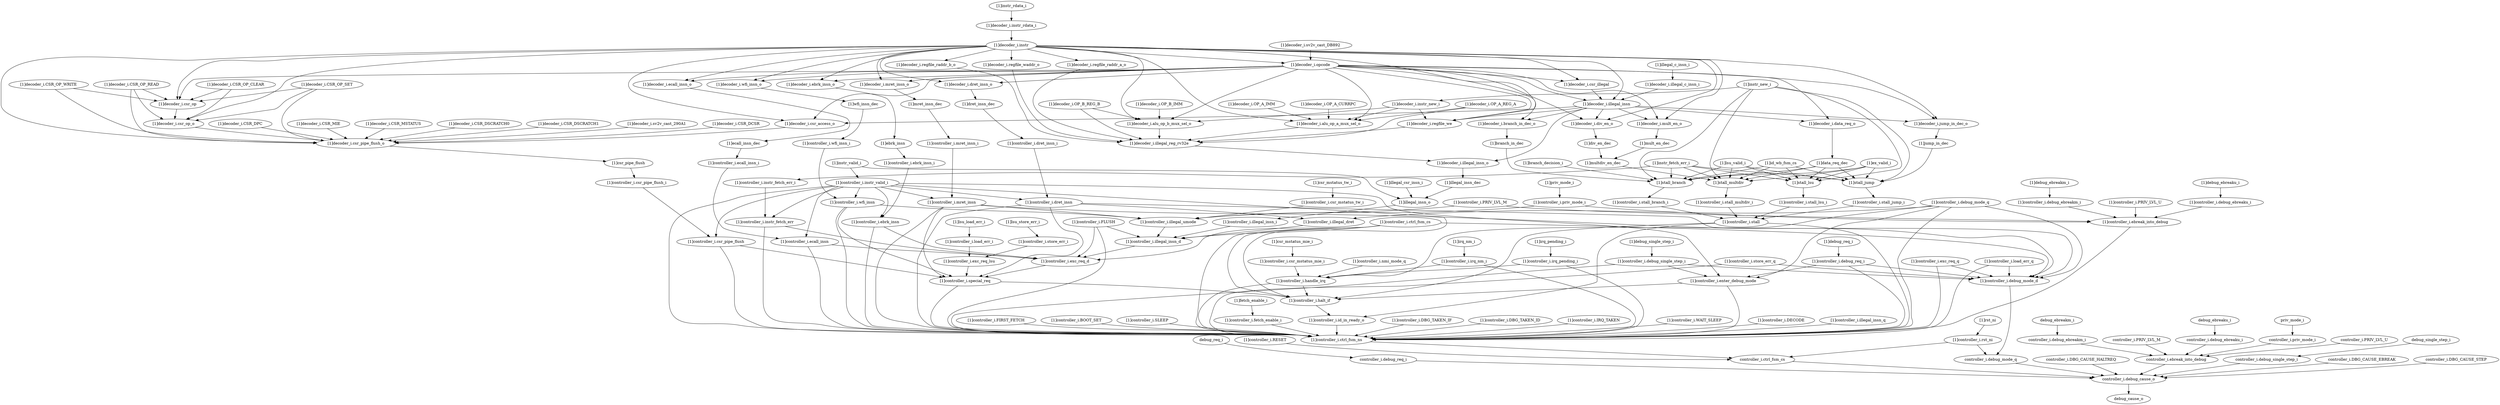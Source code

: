 strict digraph "" {
	"[1]decoder_i.regfile_waddr_o"	 [complexity=46,
		importance=0.213745114519,
		rank=0.00464663292432];
	"[1]decoder_i.illegal_reg_rv32e"	 [complexity=37,
		importance=0.212245179777,
		rank=0.00573635621019];
	"[1]decoder_i.regfile_waddr_o" -> "[1]decoder_i.illegal_reg_rv32e";
	"[1]controller_i.debug_mode_q"	 [complexity=6,
		importance=0.0158747443398,
		rank=0.0026457907233];
	"[1]controller_i.debug_mode_d"	 [complexity=4,
		importance=0.0131442537625,
		rank=0.00328606344063];
	"[1]controller_i.debug_mode_q" -> "[1]controller_i.debug_mode_d";
	"[1]controller_i.ctrl_fsm_ns"	 [complexity=3,
		importance=0.0518792102703,
		rank=0.0172930700901];
	"[1]controller_i.debug_mode_q" -> "[1]controller_i.ctrl_fsm_ns";
	"[1]controller_i.handle_irq"	 [complexity=12,
		importance=0.18243882846,
		rank=0.015203235705];
	"[1]controller_i.debug_mode_q" -> "[1]controller_i.handle_irq";
	"[1]controller_i.illegal_dret"	 [complexity=30,
		importance=0.195979630509,
		rank=0.00653265435031];
	"[1]controller_i.debug_mode_q" -> "[1]controller_i.illegal_dret";
	"[1]controller_i.enter_debug_mode"	 [complexity=12,
		importance=0.240524892425,
		rank=0.0200437410354];
	"[1]controller_i.debug_mode_q" -> "[1]controller_i.enter_debug_mode";
	"[1]decoder_i.csr_op"	 [complexity=35,
		importance=3.15765375142,
		rank=0.0902186786121];
	"[1]decoder_i.csr_op_o"	 [complexity=28,
		importance=1.05168854892,
		rank=0.0375603053187];
	"[1]decoder_i.csr_op" -> "[1]decoder_i.csr_op_o";
	"[1]controller_i.store_err_i"	 [complexity=20,
		importance=0.189168369576,
		rank=0.00945841847881];
	"[1]controller_i.exc_req_lsu"	 [complexity=17,
		importance=0.186924408704,
		rank=0.0109955534532];
	"[1]controller_i.store_err_i" -> "[1]controller_i.exc_req_lsu";
	"[1]controller_i.store_err_q"	 [complexity=7,
		importance=0.0157822288066,
		rank=0.00225460411523];
	"[1]controller_i.store_err_q" -> "[1]controller_i.debug_mode_d";
	"[1]controller_i.store_err_q" -> "[1]controller_i.ctrl_fsm_ns";
	"[1]controller_i.ebrk_insn_i"	 [complexity=27,
		importance=0.193532391023,
		rank=0.00716786633418];
	"[1]controller_i.ebrk_insn"	 [complexity=24,
		importance=0.190911782791,
		rank=0.00795465761629];
	"[1]controller_i.ebrk_insn_i" -> "[1]controller_i.ebrk_insn";
	"[1]instr_valid_i"	 [complexity=8,
		importance=0.0193787819831,
		rank=0.00242234774789];
	"[1]controller_i.instr_valid_i"	 [complexity=8,
		importance=0.0178828192927,
		rank=0.00223535241159];
	"[1]instr_valid_i" -> "[1]controller_i.instr_valid_i";
	"[1]illegal_insn_o"	 [complexity=30,
		importance=0.20131274619,
		rank=0.00671042487299];
	"[1]instr_valid_i" -> "[1]illegal_insn_o";
	"[1]decoder_i.OP_B_IMM"	 [complexity=76,
		importance=8.41024799493,
		rank=0.110661157828];
	"[1]decoder_i.alu_op_b_mux_sel_o"	 [complexity=46,
		importance=0.215609026468,
		rank=0.0046871527493];
	"[1]decoder_i.OP_B_IMM" -> "[1]decoder_i.alu_op_b_mux_sel_o";
	"[1]jump_in_dec"	 [complexity=19,
		importance=0.193821310336,
		rank=0.0102011215966];
	"[1]stall_jump"	 [complexity=17,
		importance=0.191475233843,
		rank=0.0112632490496];
	"[1]jump_in_dec" -> "[1]stall_jump";
	"controller_i.debug_req_i"	 [complexity=2,
		importance=0.0185883698726,
		rank=0.00929418493628];
	"controller_i.debug_cause_o"	 [complexity=0,
		importance=0.00817220450004,
		rank=0.0];
	"controller_i.debug_req_i" -> "controller_i.debug_cause_o";
	"[1]controller_i.instr_valid_i" -> "[1]controller_i.ebrk_insn";
	"[1]controller_i.csr_pipe_flush"	 [complexity=17,
		importance=0.188333995739,
		rank=0.0110784703376];
	"[1]controller_i.instr_valid_i" -> "[1]controller_i.csr_pipe_flush";
	"[1]controller_i.halt_if"	 [complexity=7,
		importance=0.059697143771,
		rank=0.00852816339585];
	"[1]controller_i.instr_valid_i" -> "[1]controller_i.halt_if";
	"[1]controller_i.instr_valid_i" -> "[1]controller_i.ctrl_fsm_ns";
	"[1]controller_i.wfi_insn"	 [complexity=36,
		importance=0.200816509454,
		rank=0.00557823637372];
	"[1]controller_i.instr_valid_i" -> "[1]controller_i.wfi_insn";
	"[1]controller_i.ecall_insn"	 [complexity=24,
		importance=0.190911782791,
		rank=0.00795465761629];
	"[1]controller_i.instr_valid_i" -> "[1]controller_i.ecall_insn";
	"[1]controller_i.instr_valid_i" -> "[1]controller_i.enter_debug_mode";
	"[1]controller_i.instr_fetch_err"	 [complexity=24,
		importance=0.190369152127,
		rank=0.00793204800531];
	"[1]controller_i.instr_valid_i" -> "[1]controller_i.instr_fetch_err";
	"[1]controller_i.mret_insn"	 [complexity=5,
		importance=0.0160128575113,
		rank=0.00320257150225];
	"[1]controller_i.instr_valid_i" -> "[1]controller_i.mret_insn";
	"[1]controller_i.dret_insn"	 [complexity=5,
		importance=0.0160128575113,
		rank=0.00320257150225];
	"[1]controller_i.instr_valid_i" -> "[1]controller_i.dret_insn";
	"[1]decoder_i.illegal_insn"	 [complexity=20,
		importance=0.199180010164,
		rank=0.00995900050819];
	"[1]decoder_i.mult_en_o"	 [complexity=22,
		importance=0.198046681643,
		rank=0.00900212189288];
	"[1]decoder_i.illegal_insn" -> "[1]decoder_i.mult_en_o";
	"[1]decoder_i.regfile_we"	 [complexity=46,
		importance=0.214227881696,
		rank=0.00465712786296];
	"[1]decoder_i.illegal_insn" -> "[1]decoder_i.regfile_we";
	"[1]decoder_i.csr_access_o"	 [complexity=28,
		importance=0.630570587829,
		rank=0.0225203781368];
	"[1]decoder_i.illegal_insn" -> "[1]decoder_i.csr_access_o";
	"[1]decoder_i.branch_in_dec_o"	 [complexity=19,
		importance=0.195753734642,
		rank=0.010302828139];
	"[1]decoder_i.illegal_insn" -> "[1]decoder_i.branch_in_dec_o";
	"[1]decoder_i.illegal_insn_o"	 [complexity=34,
		importance=0.207214009061,
		rank=0.00609452967828];
	"[1]decoder_i.illegal_insn" -> "[1]decoder_i.illegal_insn_o";
	"[1]decoder_i.jump_in_dec_o"	 [complexity=19,
		importance=0.195521459701,
		rank=0.0102906031422];
	"[1]decoder_i.illegal_insn" -> "[1]decoder_i.jump_in_dec_o";
	"[1]decoder_i.div_en_o"	 [complexity=22,
		importance=0.198046681643,
		rank=0.00900212189288];
	"[1]decoder_i.illegal_insn" -> "[1]decoder_i.div_en_o";
	"[1]decoder_i.data_req_o"	 [complexity=21,
		importance=0.3870080263,
		rank=0.0184289536333];
	"[1]decoder_i.illegal_insn" -> "[1]decoder_i.data_req_o";
	"[1]debug_req_i"	 [complexity=6,
		importance=0.0300284310879,
		rank=0.00500473851465];
	"[1]controller_i.debug_req_i"	 [complexity=6,
		importance=0.0285324683975,
		rank=0.00475541139958];
	"[1]debug_req_i" -> "[1]controller_i.debug_req_i";
	"[1]decoder_i.CSR_DPC"	 [complexity=32,
		importance=0.211112822093,
		rank=0.0065972756904];
	"[1]decoder_i.csr_pipe_flush_o"	 [complexity=20,
		importance=0.209616859402,
		rank=0.0104808429701];
	"[1]decoder_i.CSR_DPC" -> "[1]decoder_i.csr_pipe_flush_o";
	"[1]controller_i.RESET"	 [complexity=3,
		importance=0.0367047442009,
		rank=0.0122349147336];
	"controller_i.ctrl_fsm_cs"	 [complexity=1,
		importance=0.0352087815104,
		rank=0.0352087815104];
	"[1]controller_i.RESET" -> "controller_i.ctrl_fsm_cs";
	"[1]instr_rdata_i"	 [complexity=14,
		importance=0.030434416612,
		rank=0.00217388690085];
	"[1]decoder_i.instr_rdata_i"	 [complexity=14,
		importance=0.0289384539215,
		rank=0.00206703242297];
	"[1]instr_rdata_i" -> "[1]decoder_i.instr_rdata_i";
	"[1]instr_new_i"	 [complexity=19,
		importance=0.192971196534,
		rank=0.0101563787649];
	"[1]decoder_i.instr_new_i"	 [complexity=49,
		importance=1.29518948982,
		rank=0.0264324385678];
	"[1]instr_new_i" -> "[1]decoder_i.instr_new_i";
	"[1]stall_lsu"	 [complexity=17,
		importance=0.190683636575,
		rank=0.0112166845044];
	"[1]instr_new_i" -> "[1]stall_lsu";
	"[1]instr_new_i" -> "[1]stall_jump";
	"[1]stall_branch"	 [complexity=17,
		importance=0.191700498789,
		rank=0.0112764999288];
	"[1]instr_new_i" -> "[1]stall_branch";
	"[1]stall_multdiv"	 [complexity=17,
		importance=0.191265099211,
		rank=0.0112508881889];
	"[1]instr_new_i" -> "[1]stall_multdiv";
	"[1]rst_ni"	 [complexity=3,
		importance=0.0248908153083,
		rank=0.0082969384361];
	"[1]controller_i.rst_ni"	 [complexity=3,
		importance=0.0233948526179,
		rank=0.00779828420596];
	"[1]rst_ni" -> "[1]controller_i.rst_ni";
	"[1]controller_i.ebrk_insn" -> "[1]controller_i.ctrl_fsm_ns";
	"[1]controller_i.exc_req_d"	 [complexity=17,
		importance=0.188043179042,
		rank=0.0110613634731];
	"[1]controller_i.ebrk_insn" -> "[1]controller_i.exc_req_d";
	"[1]decoder_i.ecall_insn_o"	 [complexity=27,
		importance=0.197288553926,
		rank=0.00730698347874];
	"[1]ecall_insn_dec"	 [complexity=27,
		importance=0.195781765277,
		rank=0.00725117649174];
	"[1]decoder_i.ecall_insn_o" -> "[1]ecall_insn_dec";
	"[1]mult_en_dec"	 [complexity=22,
		importance=0.196308603426,
		rank=0.00892311833755];
	"[1]decoder_i.mult_en_o" -> "[1]mult_en_dec";
	"[1]mret_insn_dec"	 [complexity=8,
		importance=0.0208828399974,
		rank=0.00261035499968];
	"[1]controller_i.mret_insn_i"	 [complexity=8,
		importance=0.018633465743,
		rank=0.00232918321788];
	"[1]mret_insn_dec" -> "[1]controller_i.mret_insn_i";
	"[1]controller_i.ctrl_fsm_cs"	 [complexity=5,
		importance=0.0632691830603,
		rank=0.0126538366121];
	"[1]controller_i.ctrl_fsm_cs" -> "[1]controller_i.halt_if";
	"[1]controller_i.ctrl_fsm_cs" -> "[1]controller_i.debug_mode_d";
	"[1]controller_i.ctrl_fsm_cs" -> "[1]controller_i.ctrl_fsm_ns";
	"[1]controller_i.ctrl_fsm_cs" -> "[1]controller_i.exc_req_d";
	"[1]controller_i.illegal_insn_d"	 [complexity=24,
		importance=0.194228543655,
		rank=0.00809285598564];
	"[1]controller_i.ctrl_fsm_cs" -> "[1]controller_i.illegal_insn_d";
	"controller_i.ebreak_into_debug"	 [complexity=2,
		importance=0.0132833524469,
		rank=0.00664167622345];
	"controller_i.ebreak_into_debug" -> "controller_i.debug_cause_o";
	"[1]controller_i.debug_req_i" -> "[1]controller_i.debug_mode_d";
	"[1]controller_i.debug_req_i" -> "[1]controller_i.ctrl_fsm_ns";
	"[1]controller_i.debug_req_i" -> "[1]controller_i.enter_debug_mode";
	"[1]ex_valid_i"	 [complexity=21,
		importance=0.192971196534,
		rank=0.00918910459684];
	"[1]ex_valid_i" -> "[1]stall_lsu";
	"[1]ex_valid_i" -> "[1]stall_jump";
	"[1]ex_valid_i" -> "[1]stall_branch";
	"[1]ex_valid_i" -> "[1]stall_multdiv";
	"[1]controller_i.csr_pipe_flush" -> "[1]controller_i.ctrl_fsm_ns";
	"[1]controller_i.special_req"	 [complexity=10,
		importance=0.184399993285,
		rank=0.0184399993285];
	"[1]controller_i.csr_pipe_flush" -> "[1]controller_i.special_req";
	"[1]decoder_i.instr_new_i" -> "[1]decoder_i.regfile_we";
	"[1]decoder_i.alu_op_a_mux_sel_o"	 [complexity=46,
		importance=0.216347637581,
		rank=0.00470320951263];
	"[1]decoder_i.instr_new_i" -> "[1]decoder_i.alu_op_a_mux_sel_o";
	"[1]decoder_i.instr_new_i" -> "[1]decoder_i.alu_op_b_mux_sel_o";
	"[1]decoder_i.ebrk_insn_o"	 [complexity=27,
		importance=0.197288553926,
		rank=0.00730698347874];
	"[1]ebrk_insn"	 [complexity=27,
		importance=0.195781765277,
		rank=0.00725117649174];
	"[1]decoder_i.ebrk_insn_o" -> "[1]ebrk_insn";
	"[1]decoder_i.illegal_c_insn_i"	 [complexity=21,
		importance=0.201423971036,
		rank=0.00959161766839];
	"[1]decoder_i.illegal_c_insn_i" -> "[1]decoder_i.illegal_insn";
	"[1]lsu_store_err_i"	 [complexity=20,
		importance=0.190664332267,
		rank=0.00953321661333];
	"[1]lsu_store_err_i" -> "[1]controller_i.store_err_i";
	"[1]controller_i.dret_insn_i"	 [complexity=8,
		importance=0.018633465743,
		rank=0.00232918321788];
	"[1]controller_i.dret_insn_i" -> "[1]controller_i.dret_insn";
	"[1]decoder_i.regfile_we" -> "[1]decoder_i.illegal_reg_rv32e";
	"[1]csr_mstatus_tw_i"	 [complexity=36,
		importance=0.201687829268,
		rank=0.00560243970189];
	"[1]controller_i.csr_mstatus_tw_i"	 [complexity=36,
		importance=0.200191866578,
		rank=0.00556088518271];
	"[1]csr_mstatus_tw_i" -> "[1]controller_i.csr_mstatus_tw_i";
	"controller_i.PRIV_LVL_U"	 [complexity=9,
		importance=0.0147793151373,
		rank=0.00164214612637];
	"controller_i.PRIV_LVL_U" -> "controller_i.ebreak_into_debug";
	"[1]decoder_i.csr_access_o" -> "[1]decoder_i.csr_pipe_flush_o";
	"[1]controller_i.ecall_insn_i"	 [complexity=27,
		importance=0.193532391023,
		rank=0.00716786633418];
	"[1]ecall_insn_dec" -> "[1]controller_i.ecall_insn_i";
	"[1]decoder_i.CSR_OP_WRITE"	 [complexity=37,
		importance=3.15914971411,
		rank=0.0853824247058];
	"[1]decoder_i.CSR_OP_WRITE" -> "[1]decoder_i.csr_op";
	"[1]decoder_i.CSR_OP_WRITE" -> "[1]decoder_i.csr_pipe_flush_o";
	"[1]controller_i.instr_fetch_err_i"	 [complexity=27,
		importance=0.191904483143,
		rank=0.00710757344975];
	"[1]controller_i.instr_fetch_err_i" -> "[1]controller_i.instr_fetch_err";
	"[1]decoder_i.regfile_raddr_a_o"	 [complexity=46,
		importance=0.213745114519,
		rank=0.00464663292432];
	"[1]decoder_i.regfile_raddr_a_o" -> "[1]decoder_i.illegal_reg_rv32e";
	"[1]branch_in_dec"	 [complexity=19,
		importance=0.19404891176,
		rank=0.0102131006189];
	"[1]decoder_i.branch_in_dec_o" -> "[1]branch_in_dec";
	"controller_i.DBG_CAUSE_HALTREQ"	 [complexity=2,
		importance=0.00966816719048,
		rank=0.00483408359524];
	"controller_i.DBG_CAUSE_HALTREQ" -> "controller_i.debug_cause_o";
	"[1]debug_single_step_i"	 [complexity=6,
		importance=0.0300284310879,
		rank=0.00500473851465];
	"[1]controller_i.debug_single_step_i"	 [complexity=6,
		importance=0.0285324683975,
		rank=0.00475541139958];
	"[1]debug_single_step_i" -> "[1]controller_i.debug_single_step_i";
	"[1]controller_i.FIRST_FETCH"	 [complexity=7,
		importance=0.105254383231,
		rank=0.0150363404616];
	"[1]controller_i.FIRST_FETCH" -> "[1]controller_i.ctrl_fsm_ns";
	"[1]controller_i.stall_lsu_i"	 [complexity=17,
		importance=0.188599648268,
		rank=0.0110940969569];
	"[1]stall_lsu" -> "[1]controller_i.stall_lsu_i";
	"[1]decoder_i.illegal_reg_rv32e" -> "[1]decoder_i.illegal_insn_o";
	"[1]controller_i.BOOT_SET"	 [complexity=5,
		importance=0.0533751729608,
		rank=0.0106750345922];
	"[1]controller_i.BOOT_SET" -> "[1]controller_i.ctrl_fsm_ns";
	"[1]controller_i.illegal_insn_i"	 [complexity=30,
		importance=0.197586630564,
		rank=0.0065862210188];
	"[1]illegal_insn_o" -> "[1]controller_i.illegal_insn_i";
	"[1]controller_i.SLEEP"	 [complexity=5,
		importance=0.0533751729608,
		rank=0.0106750345922];
	"[1]controller_i.SLEEP" -> "[1]controller_i.ctrl_fsm_ns";
	"[1]controller_i.csr_mstatus_mie_i"	 [complexity=18,
		importance=0.184682789332,
		rank=0.0102601549629];
	"[1]controller_i.csr_mstatus_mie_i" -> "[1]controller_i.handle_irq";
	"[1]decoder_i.OP_A_IMM"	 [complexity=52,
		importance=0.650538875433,
		rank=0.0125103629891];
	"[1]decoder_i.OP_A_IMM" -> "[1]decoder_i.alu_op_a_mux_sel_o";
	"[1]controller_i.priv_mode_i"	 [complexity=12,
		importance=0.0592343190896,
		rank=0.00493619325747];
	"[1]controller_i.illegal_umode"	 [complexity=30,
		importance=0.197947905705,
		rank=0.0065982635235];
	"[1]controller_i.priv_mode_i" -> "[1]controller_i.illegal_umode";
	"[1]controller_i.ebreak_into_debug"	 [complexity=5,
		importance=0.0569903582172,
		rank=0.0113980716434];
	"[1]controller_i.priv_mode_i" -> "[1]controller_i.ebreak_into_debug";
	"controller_i.debug_mode_q"	 [complexity=2,
		importance=0.0109026950773,
		rank=0.00545134753867];
	"controller_i.debug_mode_q" -> "controller_i.debug_cause_o";
	"[1]decoder_i.CSR_MIE"	 [complexity=26,
		importance=0.211112822093,
		rank=0.00811972392665];
	"[1]decoder_i.CSR_MIE" -> "[1]decoder_i.csr_pipe_flush_o";
	"[1]decoder_i.dret_insn_o"	 [complexity=8,
		importance=0.0223896286463,
		rank=0.00279870358078];
	"[1]dret_insn_dec"	 [complexity=8,
		importance=0.0208828399974,
		rank=0.00261035499968];
	"[1]decoder_i.dret_insn_o" -> "[1]dret_insn_dec";
	"[1]controller_i.illegal_umode" -> "[1]controller_i.illegal_insn_d";
	"[1]decoder_i.CSR_MSTATUS"	 [complexity=26,
		importance=0.211112822093,
		rank=0.00811972392665];
	"[1]decoder_i.CSR_MSTATUS" -> "[1]decoder_i.csr_pipe_flush_o";
	"controller_i.debug_ebreakm_i"	 [complexity=9,
		importance=0.0155273133194,
		rank=0.00172525703548];
	"controller_i.debug_ebreakm_i" -> "controller_i.ebreak_into_debug";
	"[1]controller_i.PRIV_LVL_U"	 [complexity=12,
		importance=0.0584863209076,
		rank=0.00487386007563];
	"[1]controller_i.PRIV_LVL_U" -> "[1]controller_i.ebreak_into_debug";
	"[1]controller_i.id_in_ready_o"	 [complexity=4,
		importance=0.0549885153532,
		rank=0.0137471288383];
	"[1]controller_i.halt_if" -> "[1]controller_i.id_in_ready_o";
	"[1]controller_i.debug_mode_d" -> "controller_i.debug_mode_q";
	debug_ebreaku_i	 [complexity=9,
		importance=0.0170232760098,
		rank=0.0018914751122];
	"controller_i.debug_ebreaku_i"	 [complexity=9,
		importance=0.0155273133194,
		rank=0.00172525703548];
	debug_ebreaku_i -> "controller_i.debug_ebreaku_i";
	"[1]illegal_csr_insn_i"	 [complexity=34,
		importance=0.20280870888,
		rank=0.00596496202589];
	"[1]illegal_csr_insn_i" -> "[1]illegal_insn_o";
	"[1]controller_i.stall_branch_i"	 [complexity=17,
		importance=0.188938565441,
		rank=0.0111140332613];
	"[1]controller_i.stall"	 [complexity=12,
		importance=0.186061659888,
		rank=0.015505138324];
	"[1]controller_i.stall_branch_i" -> "[1]controller_i.stall";
	"[1]controller_i.PRIV_LVL_M"	 [complexity=12,
		importance=0.0584863209076,
		rank=0.00487386007563];
	"[1]controller_i.PRIV_LVL_M" -> "[1]controller_i.illegal_umode";
	"[1]controller_i.PRIV_LVL_M" -> "[1]controller_i.ebreak_into_debug";
	"[1]decoder_i.CSR_OP_READ"	 [complexity=37,
		importance=3.15914971411,
		rank=0.0853824247058];
	"[1]decoder_i.CSR_OP_READ" -> "[1]decoder_i.csr_op";
	"[1]decoder_i.CSR_OP_READ" -> "[1]decoder_i.csr_pipe_flush_o";
	"[1]decoder_i.CSR_OP_READ" -> "[1]decoder_i.csr_op_o";
	"[1]controller_i.ctrl_fsm_ns" -> "controller_i.ctrl_fsm_cs";
	"[1]controller_i.exc_req_lsu" -> "[1]controller_i.special_req";
	"[1]dret_insn_dec" -> "[1]controller_i.dret_insn_i";
	"[1]controller_i.exc_req_q"	 [complexity=7,
		importance=0.0156641621971,
		rank=0.00223773745673];
	"[1]controller_i.exc_req_q" -> "[1]controller_i.debug_mode_d";
	"[1]controller_i.exc_req_q" -> "[1]controller_i.ctrl_fsm_ns";
	"[1]lsu_valid_i"	 [complexity=21,
		importance=0.192971196534,
		rank=0.00918910459684];
	"[1]lsu_valid_i" -> "[1]stall_lsu";
	"[1]lsu_valid_i" -> "[1]stall_jump";
	"[1]lsu_valid_i" -> "[1]stall_branch";
	"[1]lsu_valid_i" -> "[1]stall_multdiv";
	"[1]decoder_i.CSR_DSCRATCH0"	 [complexity=32,
		importance=0.211112822093,
		rank=0.0065972756904];
	"[1]decoder_i.CSR_DSCRATCH0" -> "[1]decoder_i.csr_pipe_flush_o";
	"[1]decoder_i.CSR_DSCRATCH1"	 [complexity=32,
		importance=0.211112822093,
		rank=0.0065972756904];
	"[1]decoder_i.CSR_DSCRATCH1" -> "[1]decoder_i.csr_pipe_flush_o";
	"[1]fetch_enable_i"	 [complexity=4,
		importance=0.0556191338332,
		rank=0.0139047834583];
	"[1]controller_i.fetch_enable_i"	 [complexity=4,
		importance=0.0541231711428,
		rank=0.0135307927857];
	"[1]fetch_enable_i" -> "[1]controller_i.fetch_enable_i";
	"[1]data_req_dec"	 [complexity=21,
		importance=0.385300321562,
		rank=0.0183476343601];
	"[1]data_req_dec" -> "[1]stall_lsu";
	"[1]data_req_dec" -> "[1]stall_jump";
	"[1]data_req_dec" -> "[1]stall_branch";
	"[1]data_req_dec" -> "[1]stall_multdiv";
	"[1]controller_i.exc_req_d" -> "[1]controller_i.special_req";
	"[1]controller_i.stall_jump_i"	 [complexity=17,
		importance=0.188863484822,
		rank=0.0111096167542];
	"[1]stall_jump" -> "[1]controller_i.stall_jump_i";
	"[1]irq_nm_i"	 [complexity=18,
		importance=0.186178752023,
		rank=0.0103432640013];
	"[1]controller_i.irq_nm_i"	 [complexity=18,
		importance=0.184682789332,
		rank=0.0102601549629];
	"[1]irq_nm_i" -> "[1]controller_i.irq_nm_i";
	"[1]controller_i.DBG_TAKEN_IF"	 [complexity=9,
		importance=0.157133593501,
		rank=0.0174592881668];
	"[1]controller_i.DBG_TAKEN_IF" -> "[1]controller_i.ctrl_fsm_ns";
	"[1]controller_i.DBG_TAKEN_ID"	 [complexity=5,
		importance=0.0533751729608,
		rank=0.0106750345922];
	"[1]controller_i.DBG_TAKEN_ID" -> "[1]controller_i.ctrl_fsm_ns";
	"[1]decoder_i.regfile_raddr_b_o"	 [complexity=46,
		importance=0.213745114519,
		rank=0.00464663292432];
	"[1]decoder_i.regfile_raddr_b_o" -> "[1]decoder_i.illegal_reg_rv32e";
	"[1]csr_mstatus_mie_i"	 [complexity=18,
		importance=0.186178752023,
		rank=0.0103432640013];
	"[1]csr_mstatus_mie_i" -> "[1]controller_i.csr_mstatus_mie_i";
	"[1]branch_in_dec" -> "[1]stall_branch";
	"[1]illegal_insn_dec"	 [complexity=34,
		importance=0.204277313416,
		rank=0.00600815627694];
	"[1]decoder_i.illegal_insn_o" -> "[1]illegal_insn_dec";
	"[1]decoder_i.jump_in_dec_o" -> "[1]jump_in_dec";
	"[1]debug_ebreaku_i"	 [complexity=12,
		importance=0.0607302817801,
		rank=0.00506085681501];
	"[1]controller_i.debug_ebreaku_i"	 [complexity=12,
		importance=0.0592343190896,
		rank=0.00493619325747];
	"[1]debug_ebreaku_i" -> "[1]controller_i.debug_ebreaku_i";
	"[1]controller_i.csr_mstatus_tw_i" -> "[1]controller_i.illegal_umode";
	"[1]controller_i.nmi_mode_q"	 [complexity=18,
		importance=0.185229900422,
		rank=0.0102905500234];
	"[1]controller_i.nmi_mode_q" -> "[1]controller_i.handle_irq";
	"[1]decoder_i.instr"	 [complexity=12,
		importance=0.0270684921401,
		rank=0.00225570767834];
	"[1]decoder_i.instr_rdata_i" -> "[1]decoder_i.instr";
	"controller_i.PRIV_LVL_M"	 [complexity=9,
		importance=0.0147793151373,
		rank=0.00164214612637];
	"controller_i.PRIV_LVL_M" -> "controller_i.ebreak_into_debug";
	"[1]decoder_i.OP_A_CURRPC"	 [complexity=58,
		importance=1.29958178818,
		rank=0.0224065825548];
	"[1]decoder_i.OP_A_CURRPC" -> "[1]decoder_i.alu_op_a_mux_sel_o";
	"[1]controller_i.id_in_ready_o" -> "[1]controller_i.ctrl_fsm_ns";
	"[1]controller_i.special_req" -> "[1]controller_i.halt_if";
	"[1]controller_i.special_req" -> "[1]controller_i.ctrl_fsm_ns";
	"[1]div_en_dec"	 [complexity=22,
		importance=0.196308603426,
		rank=0.00892311833755];
	"[1]decoder_i.div_en_o" -> "[1]div_en_dec";
	"[1]controller_i.wfi_insn" -> "[1]controller_i.illegal_umode";
	"[1]controller_i.wfi_insn" -> "[1]controller_i.ctrl_fsm_ns";
	"[1]controller_i.wfi_insn" -> "[1]controller_i.special_req";
	"[1]controller_i.mret_insn_i" -> "[1]controller_i.mret_insn";
	"[1]controller_i.IRQ_TAKEN"	 [complexity=9,
		importance=0.157133593501,
		rank=0.0174592881668];
	"[1]controller_i.IRQ_TAKEN" -> "[1]controller_i.ctrl_fsm_ns";
	debug_single_step_i	 [complexity=3,
		importance=0.0364287415631,
		rank=0.0121429138544];
	"controller_i.debug_single_step_i"	 [complexity=3,
		importance=0.0349327788726,
		rank=0.0116442596242];
	debug_single_step_i -> "controller_i.debug_single_step_i";
	debug_cause_o	 [complexity=0,
		importance=0.00372139824026,
		rank=0.0];
	"controller_i.debug_cause_o" -> debug_cause_o;
	"[1]controller_i.ebreak_into_debug" -> "[1]controller_i.ctrl_fsm_ns";
	"[1]irq_pending_i"	 [complexity=18,
		importance=0.186178752023,
		rank=0.0103432640013];
	"[1]controller_i.irq_pending_i"	 [complexity=18,
		importance=0.184682789332,
		rank=0.0102601549629];
	"[1]irq_pending_i" -> "[1]controller_i.irq_pending_i";
	"[1]illegal_insn_dec" -> "[1]illegal_insn_o";
	"[1]instr_fetch_err_i"	 [complexity=19,
		importance=0.192971196534,
		rank=0.0101563787649];
	"[1]instr_fetch_err_i" -> "[1]controller_i.instr_fetch_err_i";
	"[1]instr_fetch_err_i" -> "[1]stall_lsu";
	"[1]instr_fetch_err_i" -> "[1]stall_jump";
	"[1]instr_fetch_err_i" -> "[1]stall_branch";
	"[1]instr_fetch_err_i" -> "[1]stall_multdiv";
	"[1]decoder_i.alu_op_a_mux_sel_o" -> "[1]decoder_i.illegal_reg_rv32e";
	"[1]controller_i.handle_irq" -> "[1]controller_i.halt_if";
	"[1]controller_i.handle_irq" -> "[1]controller_i.ctrl_fsm_ns";
	"[1]controller_i.load_err_q"	 [complexity=7,
		importance=0.0157354737558,
		rank=0.00224792482226];
	"[1]controller_i.load_err_q" -> "[1]controller_i.debug_mode_d";
	"[1]controller_i.load_err_q" -> "[1]controller_i.ctrl_fsm_ns";
	"[1]controller_i.load_err_i"	 [complexity=20,
		importance=0.188794370485,
		rank=0.00943971852426];
	"[1]controller_i.load_err_i" -> "[1]controller_i.exc_req_lsu";
	debug_req_i	 [complexity=2,
		importance=0.020084332563,
		rank=0.0100421662815];
	debug_req_i -> "controller_i.debug_req_i";
	"[1]controller_i.ecall_insn" -> "[1]controller_i.ctrl_fsm_ns";
	"[1]controller_i.ecall_insn" -> "[1]controller_i.exc_req_d";
	"[1]decoder_i.opcode"	 [complexity=9,
		importance=0.02463756157,
		rank=0.00273750684111];
	"[1]decoder_i.opcode" -> "[1]decoder_i.csr_op";
	"[1]decoder_i.opcode" -> "[1]decoder_i.illegal_insn";
	"[1]decoder_i.opcode" -> "[1]decoder_i.ecall_insn_o";
	"[1]decoder_i.opcode" -> "[1]decoder_i.mult_en_o";
	"[1]decoder_i.opcode" -> "[1]decoder_i.ebrk_insn_o";
	"[1]decoder_i.opcode" -> "[1]decoder_i.regfile_we";
	"[1]decoder_i.opcode" -> "[1]decoder_i.csr_access_o";
	"[1]decoder_i.opcode" -> "[1]decoder_i.branch_in_dec_o";
	"[1]decoder_i.opcode" -> "[1]decoder_i.dret_insn_o";
	"[1]decoder_i.opcode" -> "[1]decoder_i.jump_in_dec_o";
	"[1]decoder_i.opcode" -> "[1]decoder_i.div_en_o";
	"[1]decoder_i.opcode" -> "[1]decoder_i.alu_op_a_mux_sel_o";
	"[1]decoder_i.opcode" -> "[1]decoder_i.data_req_o";
	"[1]decoder_i.wfi_insn_o"	 [complexity=39,
		importance=0.207193280589,
		rank=0.00531264822023];
	"[1]decoder_i.opcode" -> "[1]decoder_i.wfi_insn_o";
	"[1]decoder_i.opcode" -> "[1]decoder_i.alu_op_b_mux_sel_o";
	"[1]decoder_i.mret_insn_o"	 [complexity=8,
		importance=0.0223896286463,
		rank=0.00279870358078];
	"[1]decoder_i.opcode" -> "[1]decoder_i.mret_insn_o";
	"[1]decoder_i.csr_illegal"	 [complexity=22,
		importance=0.200686798813,
		rank=0.00912212721875];
	"[1]decoder_i.opcode" -> "[1]decoder_i.csr_illegal";
	"[1]decoder_i.OP_B_REG_B"	 [complexity=52,
		importance=4.74489454498,
		rank=0.0912479720188];
	"[1]decoder_i.OP_B_REG_B" -> "[1]decoder_i.illegal_reg_rv32e";
	"[1]decoder_i.OP_B_REG_B" -> "[1]decoder_i.alu_op_b_mux_sel_o";
	"controller_i.DBG_CAUSE_EBREAK"	 [complexity=4,
		importance=0.0178403716905,
		rank=0.00446009292263];
	"controller_i.DBG_CAUSE_EBREAK" -> "controller_i.debug_cause_o";
	"[1]decoder_i.instr" -> "[1]decoder_i.regfile_waddr_o";
	"[1]decoder_i.instr" -> "[1]decoder_i.csr_op";
	"[1]decoder_i.instr" -> "[1]decoder_i.illegal_insn";
	"[1]decoder_i.instr" -> "[1]decoder_i.ecall_insn_o";
	"[1]decoder_i.instr" -> "[1]decoder_i.mult_en_o";
	"[1]decoder_i.instr" -> "[1]decoder_i.ebrk_insn_o";
	"[1]decoder_i.instr" -> "[1]decoder_i.regfile_we";
	"[1]decoder_i.instr" -> "[1]decoder_i.csr_access_o";
	"[1]decoder_i.instr" -> "[1]decoder_i.regfile_raddr_a_o";
	"[1]decoder_i.instr" -> "[1]decoder_i.dret_insn_o";
	"[1]decoder_i.instr" -> "[1]decoder_i.regfile_raddr_b_o";
	"[1]decoder_i.instr" -> "[1]decoder_i.jump_in_dec_o";
	"[1]decoder_i.instr" -> "[1]decoder_i.div_en_o";
	"[1]decoder_i.instr" -> "[1]decoder_i.alu_op_a_mux_sel_o";
	"[1]decoder_i.instr" -> "[1]decoder_i.opcode";
	"[1]decoder_i.instr" -> "[1]decoder_i.csr_pipe_flush_o";
	"[1]decoder_i.instr" -> "[1]decoder_i.wfi_insn_o";
	"[1]decoder_i.instr" -> "[1]decoder_i.alu_op_b_mux_sel_o";
	"[1]decoder_i.instr" -> "[1]decoder_i.mret_insn_o";
	"[1]decoder_i.instr" -> "[1]decoder_i.csr_op_o";
	"[1]decoder_i.instr" -> "[1]decoder_i.csr_illegal";
	"[1]stall_branch" -> "[1]controller_i.stall_branch_i";
	"[1]branch_decision_i"	 [complexity=19,
		importance=0.193196461479,
		rank=0.0101682348147];
	"[1]branch_decision_i" -> "[1]stall_branch";
	"[1]controller_i.rst_ni" -> "controller_i.debug_mode_q";
	"[1]controller_i.rst_ni" -> "controller_i.ctrl_fsm_cs";
	"[1]controller_i.illegal_dret" -> "[1]controller_i.illegal_insn_d";
	"[1]controller_i.enter_debug_mode" -> "[1]controller_i.halt_if";
	"[1]controller_i.enter_debug_mode" -> "[1]controller_i.ctrl_fsm_ns";
	"[1]decoder_i.CSR_OP_CLEAR"	 [complexity=37,
		importance=3.15914971411,
		rank=0.0853824247058];
	"[1]decoder_i.CSR_OP_CLEAR" -> "[1]decoder_i.csr_op";
	"[1]decoder_i.CSR_OP_CLEAR" -> "[1]decoder_i.csr_op_o";
	"[1]decoder_i.CSR_OP_SET"	 [complexity=37,
		importance=3.15914971411,
		rank=0.0853824247058];
	"[1]decoder_i.CSR_OP_SET" -> "[1]decoder_i.csr_op";
	"[1]decoder_i.CSR_OP_SET" -> "[1]decoder_i.csr_pipe_flush_o";
	"[1]decoder_i.CSR_OP_SET" -> "[1]decoder_i.csr_op_o";
	"[1]controller_i.stall" -> "[1]controller_i.halt_if";
	"[1]controller_i.stall" -> "[1]controller_i.ctrl_fsm_ns";
	"[1]controller_i.stall" -> "[1]controller_i.id_in_ready_o";
	"[1]lsu_load_err_i"	 [complexity=20,
		importance=0.190290333176,
		rank=0.00951451665878];
	"[1]lsu_load_err_i" -> "[1]controller_i.load_err_i";
	"[1]decoder_i.sv2v_cast_290A1"	 [complexity=38,
		importance=1.25919711911,
		rank=0.0331367662922];
	"[1]decoder_i.sv2v_cast_290A1" -> "[1]decoder_i.csr_pipe_flush_o";
	"[1]wfi_insn_dec"	 [complexity=39,
		importance=0.20568649194,
		rank=0.00527401261385];
	"[1]controller_i.wfi_insn_i"	 [complexity=39,
		importance=0.203437117686,
		rank=0.00521633635091];
	"[1]wfi_insn_dec" -> "[1]controller_i.wfi_insn_i";
	"[1]controller_i.ecall_insn_i" -> "[1]controller_i.ecall_insn";
	"[1]csr_pipe_flush"	 [complexity=20,
		importance=0.199592301106,
		rank=0.0099796150553];
	"[1]controller_i.csr_pipe_flush_i"	 [complexity=20,
		importance=0.193084370874,
		rank=0.00965421854369];
	"[1]csr_pipe_flush" -> "[1]controller_i.csr_pipe_flush_i";
	"[1]decoder_i.OP_A_REG_A"	 [complexity=64,
		importance=10.169834929,
		rank=0.158903670766];
	"[1]decoder_i.OP_A_REG_A" -> "[1]decoder_i.illegal_reg_rv32e";
	"[1]decoder_i.OP_A_REG_A" -> "[1]decoder_i.alu_op_a_mux_sel_o";
	"[1]controller_i.stall_multdiv_i"	 [complexity=17,
		importance=0.188793476021,
		rank=0.0111054985894];
	"[1]controller_i.stall_multdiv_i" -> "[1]controller_i.stall";
	"[1]stall_multdiv" -> "[1]controller_i.stall_multdiv_i";
	"controller_i.DBG_CAUSE_STEP"	 [complexity=2,
		importance=0.00966816719048,
		rank=0.00483408359524];
	"controller_i.DBG_CAUSE_STEP" -> "controller_i.debug_cause_o";
	"[1]multdiv_en_dec"	 [complexity=19,
		importance=0.193943560123,
		rank=0.010207555796];
	"[1]div_en_dec" -> "[1]multdiv_en_dec";
	"[1]ebrk_insn" -> "[1]controller_i.ebrk_insn_i";
	"[1]controller_i.WAIT_SLEEP"	 [complexity=5,
		importance=0.0533751729608,
		rank=0.0106750345922];
	"[1]controller_i.WAIT_SLEEP" -> "[1]controller_i.ctrl_fsm_ns";
	"controller_i.debug_ebreaku_i" -> "controller_i.ebreak_into_debug";
	"[1]controller_i.stall_jump_i" -> "[1]controller_i.stall";
	"[1]controller_i.FLUSH"	 [complexity=30,
		importance=0.195724506346,
		rank=0.00652415021153];
	"[1]controller_i.FLUSH" -> "[1]controller_i.ctrl_fsm_ns";
	"[1]controller_i.FLUSH" -> "[1]controller_i.exc_req_d";
	"[1]controller_i.FLUSH" -> "[1]controller_i.illegal_insn_d";
	"[1]controller_i.instr_fetch_err" -> "[1]controller_i.ctrl_fsm_ns";
	"[1]controller_i.instr_fetch_err" -> "[1]controller_i.exc_req_d";
	"[1]mult_en_dec" -> "[1]multdiv_en_dec";
	"[1]decoder_i.CSR_DCSR"	 [complexity=32,
		importance=0.211112822093,
		rank=0.0065972756904];
	"[1]decoder_i.CSR_DCSR" -> "[1]decoder_i.csr_pipe_flush_o";
	"[1]controller_i.illegal_insn_i" -> "[1]controller_i.illegal_insn_d";
	debug_ebreakm_i	 [complexity=9,
		importance=0.0170232760098,
		rank=0.0018914751122];
	debug_ebreakm_i -> "controller_i.debug_ebreakm_i";
	"[1]controller_i.illegal_insn_d" -> "[1]controller_i.exc_req_d";
	"[1]multdiv_en_dec" -> "[1]stall_multdiv";
	"[1]decoder_i.data_req_o" -> "[1]data_req_dec";
	"[1]decoder_i.csr_pipe_flush_o" -> "[1]csr_pipe_flush";
	"[1]controller_i.DECODE"	 [complexity=13,
		importance=0.520288065394,
		rank=0.0400221588764];
	"[1]controller_i.DECODE" -> "[1]controller_i.ctrl_fsm_ns";
	"[1]controller_i.debug_ebreakm_i"	 [complexity=12,
		importance=0.0592343190896,
		rank=0.00493619325747];
	"[1]controller_i.debug_ebreakm_i" -> "[1]controller_i.ebreak_into_debug";
	"controller_i.ctrl_fsm_cs" -> "controller_i.debug_cause_o";
	"[1]illegal_c_insn_i"	 [complexity=21,
		importance=0.202919933727,
		rank=0.00966285398698];
	"[1]illegal_c_insn_i" -> "[1]decoder_i.illegal_c_insn_i";
	"[1]decoder_i.wfi_insn_o" -> "[1]wfi_insn_dec";
	"[1]controller_i.illegal_insn_q"	 [complexity=4,
		importance=0.0550381345951,
		rank=0.0137595336488];
	"[1]controller_i.illegal_insn_q" -> "[1]controller_i.ctrl_fsm_ns";
	"[1]decoder_i.alu_op_b_mux_sel_o" -> "[1]decoder_i.illegal_reg_rv32e";
	"[1]decoder_i.sv2v_cast_DB892"	 [complexity=12,
		importance=0.0261335242604,
		rank=0.00217779368837];
	"[1]decoder_i.sv2v_cast_DB892" -> "[1]decoder_i.opcode";
	"[1]controller_i.debug_single_step_i" -> "[1]controller_i.debug_mode_d";
	"[1]controller_i.debug_single_step_i" -> "[1]controller_i.ctrl_fsm_ns";
	"[1]controller_i.debug_single_step_i" -> "[1]controller_i.enter_debug_mode";
	"[1]priv_mode_i"	 [complexity=12,
		importance=0.0607302817801,
		rank=0.00506085681501];
	"[1]priv_mode_i" -> "[1]controller_i.priv_mode_i";
	"[1]id_wb_fsm_cs"	 [complexity=18,
		importance=0.386894220562,
		rank=0.0214941233645];
	"[1]id_wb_fsm_cs" -> "[1]stall_lsu";
	"[1]id_wb_fsm_cs" -> "[1]stall_jump";
	"[1]id_wb_fsm_cs" -> "[1]stall_branch";
	"[1]id_wb_fsm_cs" -> "[1]stall_multdiv";
	"[1]debug_ebreakm_i"	 [complexity=12,
		importance=0.0607302817801,
		rank=0.00506085681501];
	"[1]debug_ebreakm_i" -> "[1]controller_i.debug_ebreakm_i";
	"[1]decoder_i.mret_insn_o" -> "[1]mret_insn_dec";
	"[1]controller_i.irq_nm_i" -> "[1]controller_i.ctrl_fsm_ns";
	"[1]controller_i.irq_nm_i" -> "[1]controller_i.handle_irq";
	"[1]decoder_i.csr_op_o" -> "[1]decoder_i.csr_pipe_flush_o";
	"[1]controller_i.wfi_insn_i" -> "[1]controller_i.wfi_insn";
	priv_mode_i	 [complexity=9,
		importance=0.0170232760098,
		rank=0.0018914751122];
	"controller_i.priv_mode_i"	 [complexity=9,
		importance=0.0155273133194,
		rank=0.00172525703548];
	priv_mode_i -> "controller_i.priv_mode_i";
	"[1]decoder_i.csr_illegal" -> "[1]decoder_i.illegal_insn";
	"[1]controller_i.debug_ebreaku_i" -> "[1]controller_i.ebreak_into_debug";
	"[1]controller_i.mret_insn" -> "[1]controller_i.illegal_umode";
	"[1]controller_i.mret_insn" -> "[1]controller_i.debug_mode_d";
	"[1]controller_i.mret_insn" -> "[1]controller_i.ctrl_fsm_ns";
	"[1]controller_i.mret_insn" -> "[1]controller_i.special_req";
	"controller_i.debug_single_step_i" -> "controller_i.debug_cause_o";
	"[1]controller_i.csr_pipe_flush_i" -> "[1]controller_i.csr_pipe_flush";
	"controller_i.priv_mode_i" -> "controller_i.ebreak_into_debug";
	"[1]controller_i.stall_lsu_i" -> "[1]controller_i.stall";
	"[1]controller_i.irq_pending_i" -> "[1]controller_i.ctrl_fsm_ns";
	"[1]controller_i.irq_pending_i" -> "[1]controller_i.handle_irq";
	"[1]controller_i.fetch_enable_i" -> "[1]controller_i.ctrl_fsm_ns";
	"[1]controller_i.dret_insn" -> "[1]controller_i.debug_mode_d";
	"[1]controller_i.dret_insn" -> "[1]controller_i.ctrl_fsm_ns";
	"[1]controller_i.dret_insn" -> "[1]controller_i.special_req";
	"[1]controller_i.dret_insn" -> "[1]controller_i.illegal_dret";
}
